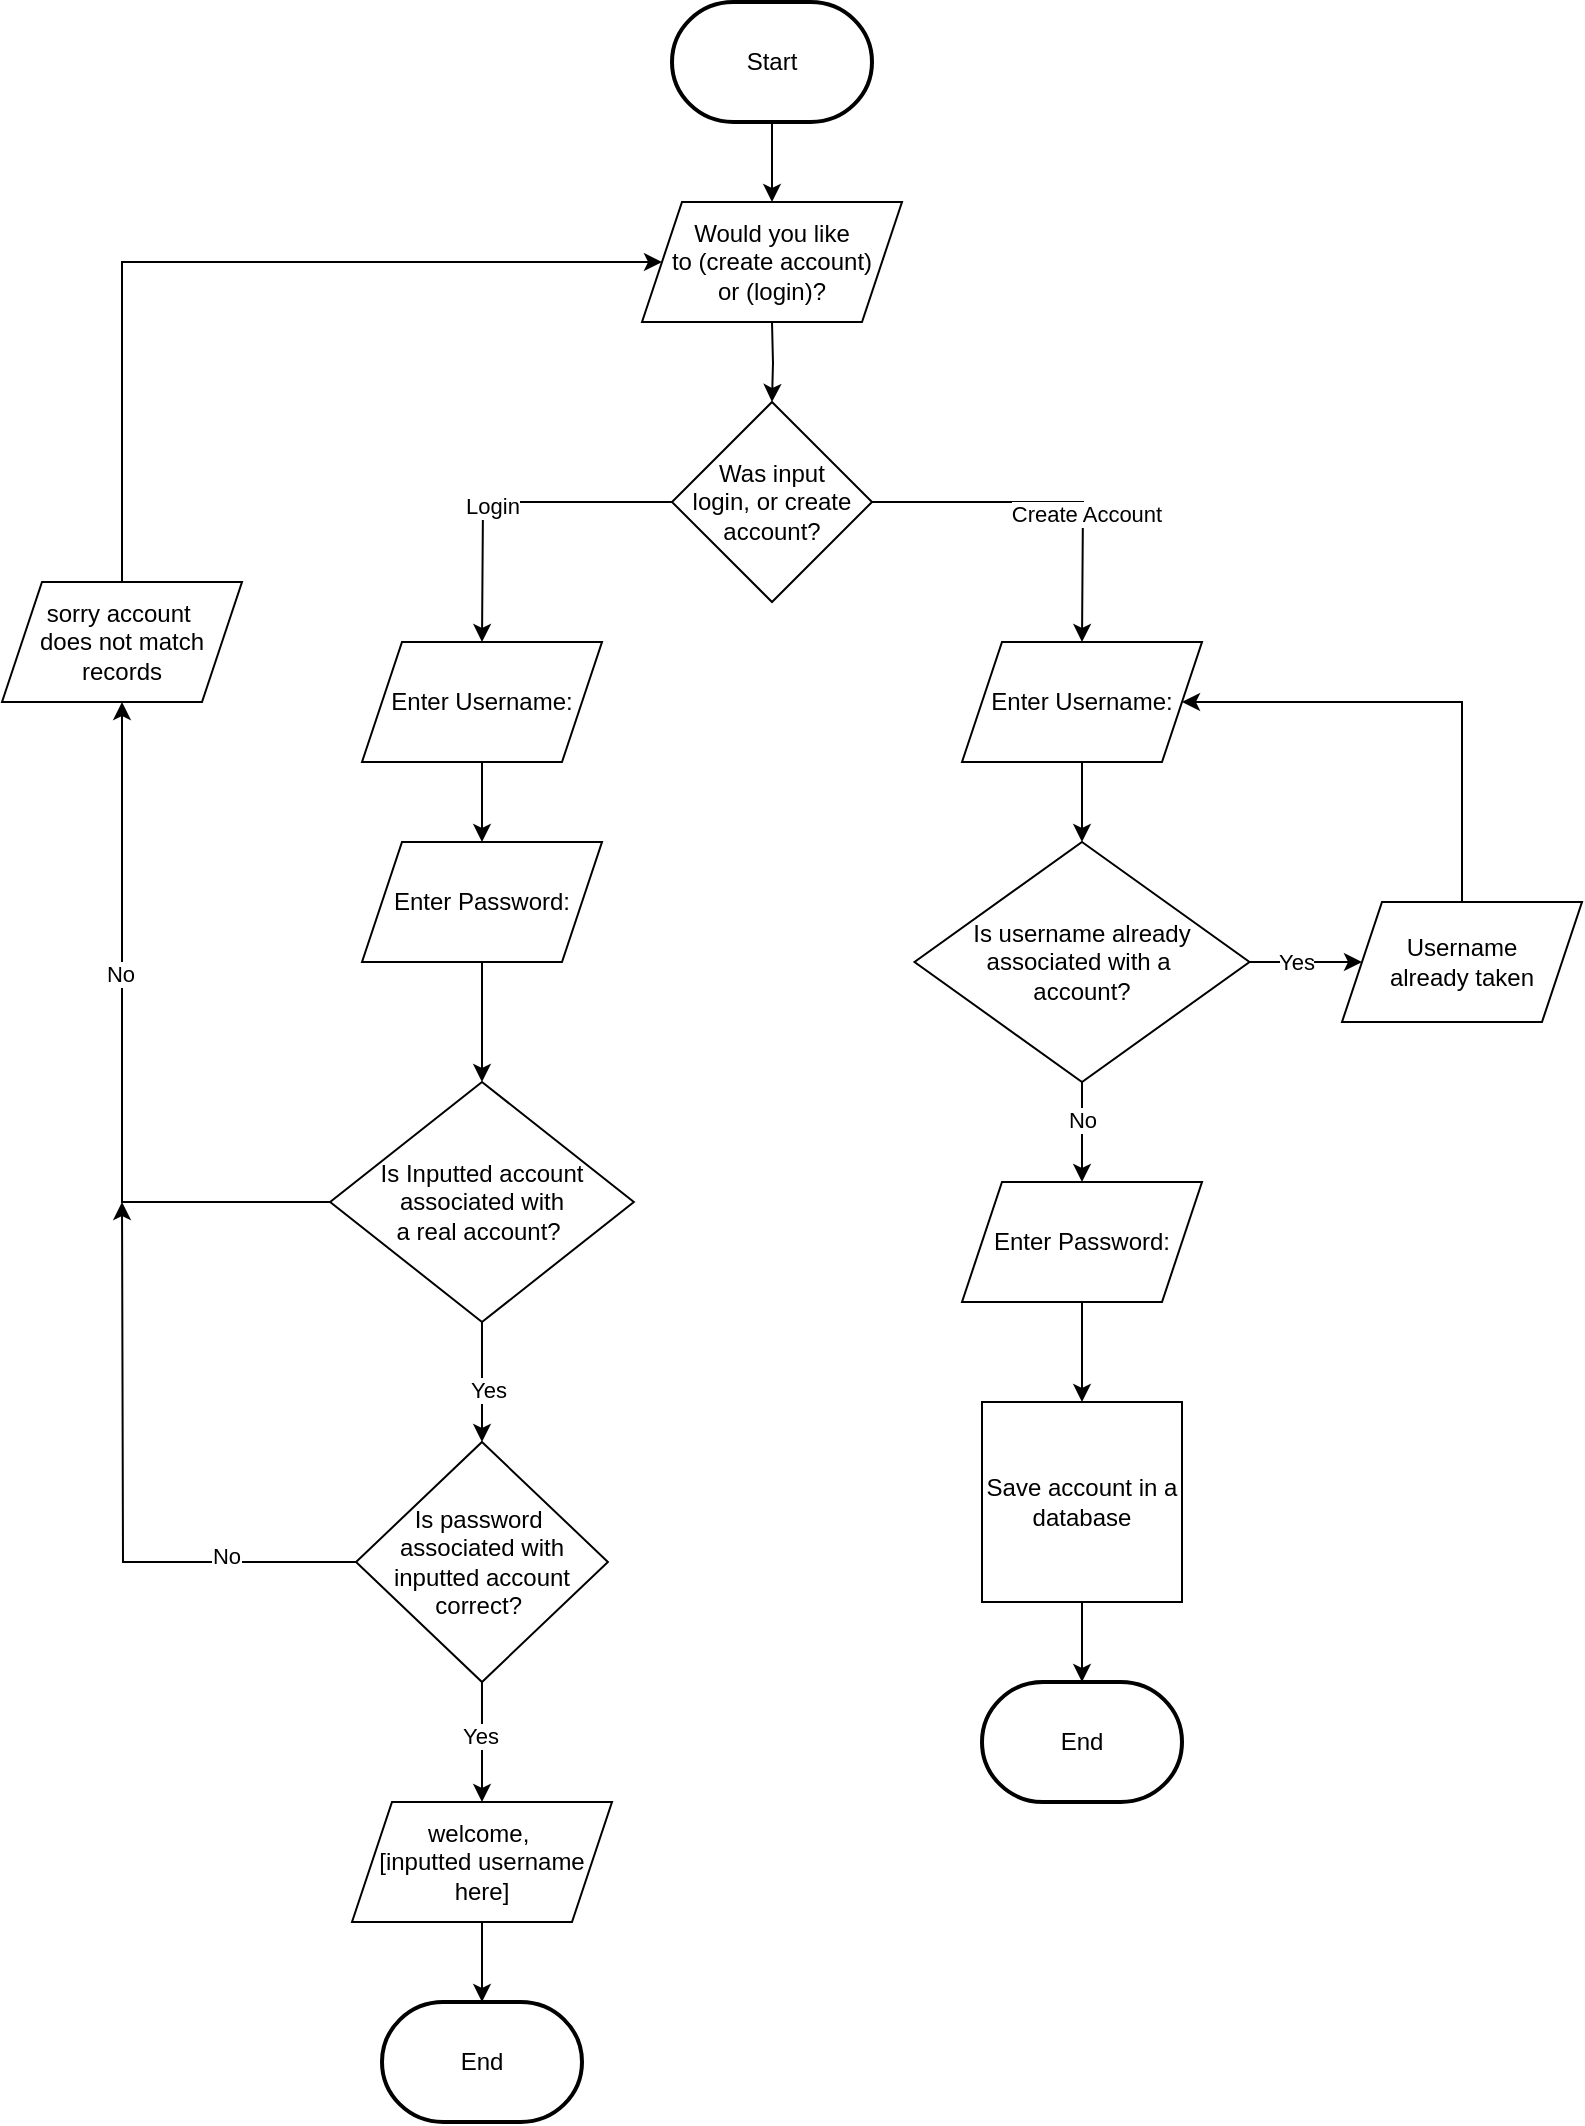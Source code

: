 <mxfile version="24.7.17">
  <diagram name="Page-1" id="Z6UC6kJmmKQaEiQ-KVF1">
    <mxGraphModel dx="1050" dy="530" grid="1" gridSize="10" guides="1" tooltips="1" connect="1" arrows="1" fold="1" page="1" pageScale="1" pageWidth="850" pageHeight="1100" math="0" shadow="0">
      <root>
        <mxCell id="0" />
        <mxCell id="1" parent="0" />
        <mxCell id="4RfAdgiz0h4Fbkndl-a6-3" style="edgeStyle=orthogonalEdgeStyle;rounded=0;orthogonalLoop=1;jettySize=auto;html=1;exitX=0.5;exitY=1;exitDx=0;exitDy=0;exitPerimeter=0;" edge="1" parent="1" source="4RfAdgiz0h4Fbkndl-a6-2">
          <mxGeometry relative="1" as="geometry">
            <mxPoint x="385" y="140" as="targetPoint" />
          </mxGeometry>
        </mxCell>
        <mxCell id="4RfAdgiz0h4Fbkndl-a6-2" value="Start" style="strokeWidth=2;html=1;shape=mxgraph.flowchart.terminator;whiteSpace=wrap;" vertex="1" parent="1">
          <mxGeometry x="335" y="40" width="100" height="60" as="geometry" />
        </mxCell>
        <mxCell id="4RfAdgiz0h4Fbkndl-a6-6" style="edgeStyle=orthogonalEdgeStyle;rounded=0;orthogonalLoop=1;jettySize=auto;html=1;exitX=0.5;exitY=1;exitDx=0;exitDy=0;" edge="1" parent="1">
          <mxGeometry relative="1" as="geometry">
            <mxPoint x="385" y="240" as="targetPoint" />
            <mxPoint x="385" y="200" as="sourcePoint" />
          </mxGeometry>
        </mxCell>
        <mxCell id="4RfAdgiz0h4Fbkndl-a6-5" value="Would you like&lt;div&gt;to (create account)&lt;/div&gt;&lt;div&gt;or (login)?&lt;/div&gt;" style="shape=parallelogram;perimeter=parallelogramPerimeter;whiteSpace=wrap;html=1;fixedSize=1;" vertex="1" parent="1">
          <mxGeometry x="320" y="140" width="130" height="60" as="geometry" />
        </mxCell>
        <mxCell id="4RfAdgiz0h4Fbkndl-a6-20" style="edgeStyle=orthogonalEdgeStyle;rounded=0;orthogonalLoop=1;jettySize=auto;html=1;exitX=0;exitY=0.5;exitDx=0;exitDy=0;" edge="1" parent="1" source="4RfAdgiz0h4Fbkndl-a6-13">
          <mxGeometry relative="1" as="geometry">
            <mxPoint x="240" y="360" as="targetPoint" />
          </mxGeometry>
        </mxCell>
        <mxCell id="4RfAdgiz0h4Fbkndl-a6-22" value="Login" style="edgeLabel;html=1;align=center;verticalAlign=middle;resizable=0;points=[];" vertex="1" connectable="0" parent="4RfAdgiz0h4Fbkndl-a6-20">
          <mxGeometry x="0.172" y="4" relative="1" as="geometry">
            <mxPoint as="offset" />
          </mxGeometry>
        </mxCell>
        <mxCell id="4RfAdgiz0h4Fbkndl-a6-21" style="edgeStyle=orthogonalEdgeStyle;rounded=0;orthogonalLoop=1;jettySize=auto;html=1;exitX=1;exitY=0.5;exitDx=0;exitDy=0;" edge="1" parent="1" source="4RfAdgiz0h4Fbkndl-a6-13">
          <mxGeometry relative="1" as="geometry">
            <mxPoint x="540" y="360" as="targetPoint" />
          </mxGeometry>
        </mxCell>
        <mxCell id="4RfAdgiz0h4Fbkndl-a6-23" value="Create Account" style="edgeLabel;html=1;align=center;verticalAlign=middle;resizable=0;points=[];" vertex="1" connectable="0" parent="4RfAdgiz0h4Fbkndl-a6-21">
          <mxGeometry x="0.263" y="1" relative="1" as="geometry">
            <mxPoint as="offset" />
          </mxGeometry>
        </mxCell>
        <mxCell id="4RfAdgiz0h4Fbkndl-a6-13" value="Was input&lt;div&gt;login, or create account?&lt;/div&gt;" style="rhombus;whiteSpace=wrap;html=1;" vertex="1" parent="1">
          <mxGeometry x="335" y="240" width="100" height="100" as="geometry" />
        </mxCell>
        <mxCell id="4RfAdgiz0h4Fbkndl-a6-27" style="edgeStyle=orthogonalEdgeStyle;rounded=0;orthogonalLoop=1;jettySize=auto;html=1;exitX=0.5;exitY=1;exitDx=0;exitDy=0;" edge="1" parent="1" source="4RfAdgiz0h4Fbkndl-a6-24">
          <mxGeometry relative="1" as="geometry">
            <mxPoint x="240" y="460" as="targetPoint" />
          </mxGeometry>
        </mxCell>
        <mxCell id="4RfAdgiz0h4Fbkndl-a6-24" value="Enter Username:" style="shape=parallelogram;perimeter=parallelogramPerimeter;whiteSpace=wrap;html=1;fixedSize=1;" vertex="1" parent="1">
          <mxGeometry x="180" y="360" width="120" height="60" as="geometry" />
        </mxCell>
        <mxCell id="4RfAdgiz0h4Fbkndl-a6-31" style="edgeStyle=orthogonalEdgeStyle;rounded=0;orthogonalLoop=1;jettySize=auto;html=1;exitX=0.5;exitY=1;exitDx=0;exitDy=0;" edge="1" parent="1" source="4RfAdgiz0h4Fbkndl-a6-26">
          <mxGeometry relative="1" as="geometry">
            <mxPoint x="540" y="460" as="targetPoint" />
          </mxGeometry>
        </mxCell>
        <mxCell id="4RfAdgiz0h4Fbkndl-a6-26" value="Enter Username:" style="shape=parallelogram;perimeter=parallelogramPerimeter;whiteSpace=wrap;html=1;fixedSize=1;" vertex="1" parent="1">
          <mxGeometry x="480" y="360" width="120" height="60" as="geometry" />
        </mxCell>
        <mxCell id="4RfAdgiz0h4Fbkndl-a6-42" style="edgeStyle=orthogonalEdgeStyle;rounded=0;orthogonalLoop=1;jettySize=auto;html=1;exitX=0.5;exitY=1;exitDx=0;exitDy=0;entryX=0.5;entryY=0;entryDx=0;entryDy=0;" edge="1" parent="1" source="4RfAdgiz0h4Fbkndl-a6-28" target="4RfAdgiz0h4Fbkndl-a6-41">
          <mxGeometry relative="1" as="geometry" />
        </mxCell>
        <mxCell id="4RfAdgiz0h4Fbkndl-a6-28" value="Enter Password:" style="shape=parallelogram;perimeter=parallelogramPerimeter;whiteSpace=wrap;html=1;fixedSize=1;" vertex="1" parent="1">
          <mxGeometry x="180" y="460" width="120" height="60" as="geometry" />
        </mxCell>
        <mxCell id="4RfAdgiz0h4Fbkndl-a6-37" style="edgeStyle=orthogonalEdgeStyle;rounded=0;orthogonalLoop=1;jettySize=auto;html=1;exitX=0.5;exitY=1;exitDx=0;exitDy=0;" edge="1" parent="1" source="4RfAdgiz0h4Fbkndl-a6-29">
          <mxGeometry relative="1" as="geometry">
            <mxPoint x="540" y="740" as="targetPoint" />
          </mxGeometry>
        </mxCell>
        <mxCell id="4RfAdgiz0h4Fbkndl-a6-29" value="Enter Password:" style="shape=parallelogram;perimeter=parallelogramPerimeter;whiteSpace=wrap;html=1;fixedSize=1;" vertex="1" parent="1">
          <mxGeometry x="480" y="630" width="120" height="60" as="geometry" />
        </mxCell>
        <mxCell id="4RfAdgiz0h4Fbkndl-a6-33" style="edgeStyle=orthogonalEdgeStyle;rounded=0;orthogonalLoop=1;jettySize=auto;html=1;exitX=1;exitY=0.5;exitDx=0;exitDy=0;" edge="1" parent="1" source="4RfAdgiz0h4Fbkndl-a6-32">
          <mxGeometry relative="1" as="geometry">
            <mxPoint x="680" y="520" as="targetPoint" />
          </mxGeometry>
        </mxCell>
        <mxCell id="4RfAdgiz0h4Fbkndl-a6-57" value="Yes" style="edgeLabel;html=1;align=center;verticalAlign=middle;resizable=0;points=[];" vertex="1" connectable="0" parent="4RfAdgiz0h4Fbkndl-a6-33">
          <mxGeometry x="-0.188" relative="1" as="geometry">
            <mxPoint as="offset" />
          </mxGeometry>
        </mxCell>
        <mxCell id="4RfAdgiz0h4Fbkndl-a6-36" style="edgeStyle=orthogonalEdgeStyle;rounded=0;orthogonalLoop=1;jettySize=auto;html=1;exitX=0.5;exitY=1;exitDx=0;exitDy=0;" edge="1" parent="1" source="4RfAdgiz0h4Fbkndl-a6-32">
          <mxGeometry relative="1" as="geometry">
            <mxPoint x="540" y="630" as="targetPoint" />
          </mxGeometry>
        </mxCell>
        <mxCell id="4RfAdgiz0h4Fbkndl-a6-58" value="No" style="edgeLabel;html=1;align=center;verticalAlign=middle;resizable=0;points=[];" vertex="1" connectable="0" parent="4RfAdgiz0h4Fbkndl-a6-36">
          <mxGeometry x="-0.263" relative="1" as="geometry">
            <mxPoint as="offset" />
          </mxGeometry>
        </mxCell>
        <mxCell id="4RfAdgiz0h4Fbkndl-a6-32" value="Is username already associated with a&amp;nbsp;&lt;div&gt;account?&lt;/div&gt;" style="rhombus;whiteSpace=wrap;html=1;" vertex="1" parent="1">
          <mxGeometry x="456.25" y="460" width="167.5" height="120" as="geometry" />
        </mxCell>
        <mxCell id="4RfAdgiz0h4Fbkndl-a6-35" style="edgeStyle=orthogonalEdgeStyle;rounded=0;orthogonalLoop=1;jettySize=auto;html=1;exitX=0.5;exitY=0;exitDx=0;exitDy=0;entryX=1;entryY=0.5;entryDx=0;entryDy=0;" edge="1" parent="1" source="4RfAdgiz0h4Fbkndl-a6-34" target="4RfAdgiz0h4Fbkndl-a6-26">
          <mxGeometry relative="1" as="geometry">
            <Array as="points">
              <mxPoint x="730" y="390" />
            </Array>
          </mxGeometry>
        </mxCell>
        <mxCell id="4RfAdgiz0h4Fbkndl-a6-34" value="Username&lt;div&gt;already taken&lt;/div&gt;" style="shape=parallelogram;perimeter=parallelogramPerimeter;whiteSpace=wrap;html=1;fixedSize=1;" vertex="1" parent="1">
          <mxGeometry x="670" y="490" width="120" height="60" as="geometry" />
        </mxCell>
        <mxCell id="4RfAdgiz0h4Fbkndl-a6-39" style="edgeStyle=orthogonalEdgeStyle;rounded=0;orthogonalLoop=1;jettySize=auto;html=1;exitX=0.5;exitY=1;exitDx=0;exitDy=0;" edge="1" parent="1" source="4RfAdgiz0h4Fbkndl-a6-38">
          <mxGeometry relative="1" as="geometry">
            <mxPoint x="540" y="880" as="targetPoint" />
          </mxGeometry>
        </mxCell>
        <mxCell id="4RfAdgiz0h4Fbkndl-a6-38" value="Save account in a database" style="whiteSpace=wrap;html=1;aspect=fixed;" vertex="1" parent="1">
          <mxGeometry x="490" y="740" width="100" height="100" as="geometry" />
        </mxCell>
        <mxCell id="4RfAdgiz0h4Fbkndl-a6-40" value="End" style="strokeWidth=2;html=1;shape=mxgraph.flowchart.terminator;whiteSpace=wrap;" vertex="1" parent="1">
          <mxGeometry x="490" y="880" width="100" height="60" as="geometry" />
        </mxCell>
        <mxCell id="4RfAdgiz0h4Fbkndl-a6-43" style="edgeStyle=orthogonalEdgeStyle;rounded=0;orthogonalLoop=1;jettySize=auto;html=1;exitX=0;exitY=0.5;exitDx=0;exitDy=0;entryX=0.5;entryY=1;entryDx=0;entryDy=0;" edge="1" parent="1" source="4RfAdgiz0h4Fbkndl-a6-41" target="4RfAdgiz0h4Fbkndl-a6-45">
          <mxGeometry relative="1" as="geometry">
            <mxPoint x="60" y="520" as="targetPoint" />
          </mxGeometry>
        </mxCell>
        <mxCell id="4RfAdgiz0h4Fbkndl-a6-44" value="No" style="edgeLabel;html=1;align=center;verticalAlign=middle;resizable=0;points=[];" vertex="1" connectable="0" parent="4RfAdgiz0h4Fbkndl-a6-43">
          <mxGeometry x="0.234" y="1" relative="1" as="geometry">
            <mxPoint as="offset" />
          </mxGeometry>
        </mxCell>
        <mxCell id="4RfAdgiz0h4Fbkndl-a6-47" style="edgeStyle=orthogonalEdgeStyle;rounded=0;orthogonalLoop=1;jettySize=auto;html=1;exitX=0.5;exitY=1;exitDx=0;exitDy=0;" edge="1" parent="1" source="4RfAdgiz0h4Fbkndl-a6-41">
          <mxGeometry relative="1" as="geometry">
            <mxPoint x="240" y="760" as="targetPoint" />
          </mxGeometry>
        </mxCell>
        <mxCell id="4RfAdgiz0h4Fbkndl-a6-49" value="Yes" style="edgeLabel;html=1;align=center;verticalAlign=middle;resizable=0;points=[];" vertex="1" connectable="0" parent="4RfAdgiz0h4Fbkndl-a6-47">
          <mxGeometry x="0.126" y="2" relative="1" as="geometry">
            <mxPoint as="offset" />
          </mxGeometry>
        </mxCell>
        <mxCell id="4RfAdgiz0h4Fbkndl-a6-41" value="Is Inputted account&lt;div&gt;associated with&lt;/div&gt;&lt;div&gt;a real account?&amp;nbsp;&lt;/div&gt;" style="rhombus;whiteSpace=wrap;html=1;" vertex="1" parent="1">
          <mxGeometry x="164.06" y="580" width="151.87" height="120" as="geometry" />
        </mxCell>
        <mxCell id="4RfAdgiz0h4Fbkndl-a6-46" style="edgeStyle=orthogonalEdgeStyle;rounded=0;orthogonalLoop=1;jettySize=auto;html=1;exitX=0.5;exitY=0;exitDx=0;exitDy=0;entryX=0;entryY=0.5;entryDx=0;entryDy=0;" edge="1" parent="1" source="4RfAdgiz0h4Fbkndl-a6-45" target="4RfAdgiz0h4Fbkndl-a6-5">
          <mxGeometry relative="1" as="geometry">
            <Array as="points">
              <mxPoint x="60" y="170" />
            </Array>
          </mxGeometry>
        </mxCell>
        <mxCell id="4RfAdgiz0h4Fbkndl-a6-45" value="sorry account&amp;nbsp;&lt;div&gt;&lt;span style=&quot;background-color: initial;&quot;&gt;does not match records&lt;/span&gt;&lt;/div&gt;" style="shape=parallelogram;perimeter=parallelogramPerimeter;whiteSpace=wrap;html=1;fixedSize=1;" vertex="1" parent="1">
          <mxGeometry y="330" width="120" height="60" as="geometry" />
        </mxCell>
        <mxCell id="4RfAdgiz0h4Fbkndl-a6-50" style="edgeStyle=orthogonalEdgeStyle;rounded=0;orthogonalLoop=1;jettySize=auto;html=1;exitX=0;exitY=0.5;exitDx=0;exitDy=0;" edge="1" parent="1" source="4RfAdgiz0h4Fbkndl-a6-48">
          <mxGeometry relative="1" as="geometry">
            <mxPoint x="60" y="640" as="targetPoint" />
          </mxGeometry>
        </mxCell>
        <mxCell id="4RfAdgiz0h4Fbkndl-a6-51" value="No" style="edgeLabel;html=1;align=center;verticalAlign=middle;resizable=0;points=[];" vertex="1" connectable="0" parent="4RfAdgiz0h4Fbkndl-a6-50">
          <mxGeometry x="-0.56" y="-3" relative="1" as="geometry">
            <mxPoint as="offset" />
          </mxGeometry>
        </mxCell>
        <mxCell id="4RfAdgiz0h4Fbkndl-a6-52" style="edgeStyle=orthogonalEdgeStyle;rounded=0;orthogonalLoop=1;jettySize=auto;html=1;exitX=0.5;exitY=1;exitDx=0;exitDy=0;" edge="1" parent="1" source="4RfAdgiz0h4Fbkndl-a6-48">
          <mxGeometry relative="1" as="geometry">
            <mxPoint x="240" y="940" as="targetPoint" />
          </mxGeometry>
        </mxCell>
        <mxCell id="4RfAdgiz0h4Fbkndl-a6-53" value="Yes" style="edgeLabel;html=1;align=center;verticalAlign=middle;resizable=0;points=[];" vertex="1" connectable="0" parent="4RfAdgiz0h4Fbkndl-a6-52">
          <mxGeometry x="-0.131" y="-1" relative="1" as="geometry">
            <mxPoint as="offset" />
          </mxGeometry>
        </mxCell>
        <mxCell id="4RfAdgiz0h4Fbkndl-a6-48" value="Is password&amp;nbsp;&lt;div&gt;associated with&lt;/div&gt;&lt;div&gt;inputted account&lt;/div&gt;&lt;div&gt;correct?&amp;nbsp;&lt;/div&gt;" style="rhombus;whiteSpace=wrap;html=1;" vertex="1" parent="1">
          <mxGeometry x="177.03" y="760" width="125.93" height="120" as="geometry" />
        </mxCell>
        <mxCell id="4RfAdgiz0h4Fbkndl-a6-55" style="edgeStyle=orthogonalEdgeStyle;rounded=0;orthogonalLoop=1;jettySize=auto;html=1;exitX=0.5;exitY=1;exitDx=0;exitDy=0;" edge="1" parent="1" source="4RfAdgiz0h4Fbkndl-a6-54">
          <mxGeometry relative="1" as="geometry">
            <mxPoint x="240" y="1040" as="targetPoint" />
          </mxGeometry>
        </mxCell>
        <mxCell id="4RfAdgiz0h4Fbkndl-a6-54" value="welcome,&amp;nbsp;&lt;div&gt;[inputted username here]&lt;/div&gt;" style="shape=parallelogram;perimeter=parallelogramPerimeter;whiteSpace=wrap;html=1;fixedSize=1;" vertex="1" parent="1">
          <mxGeometry x="175" y="940" width="130" height="60" as="geometry" />
        </mxCell>
        <mxCell id="4RfAdgiz0h4Fbkndl-a6-56" value="End" style="strokeWidth=2;html=1;shape=mxgraph.flowchart.terminator;whiteSpace=wrap;" vertex="1" parent="1">
          <mxGeometry x="190" y="1040" width="100" height="60" as="geometry" />
        </mxCell>
      </root>
    </mxGraphModel>
  </diagram>
</mxfile>
